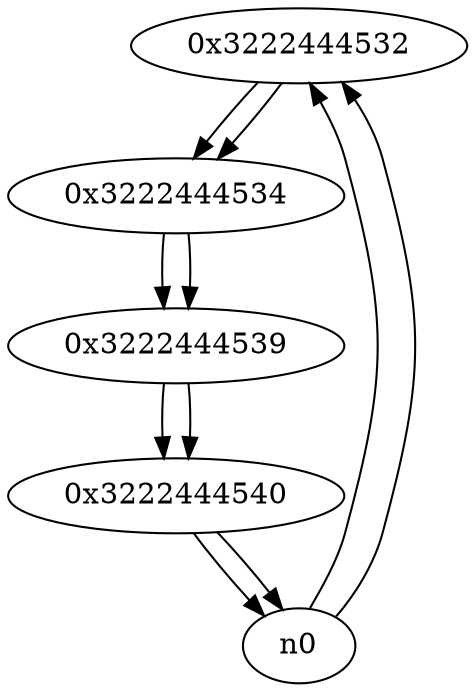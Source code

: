 digraph G{
/* nodes */
  n1 [label="0x3222444532"]
  n2 [label="0x3222444534"]
  n3 [label="0x3222444539"]
  n4 [label="0x3222444540"]
/* edges */
n1 -> n2;
n0 -> n1;
n0 -> n1;
n2 -> n3;
n1 -> n2;
n3 -> n4;
n2 -> n3;
n4 -> n0;
n4 -> n0;
n3 -> n4;
}
